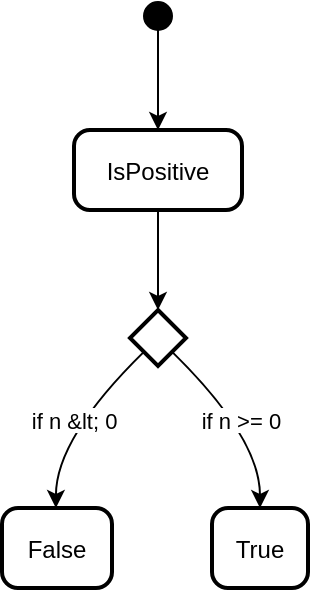 <mxfile version="26.2.14">
  <diagram name="Page-1" id="x3AwPRuGFZcXExeY8Mlq">
    <mxGraphModel dx="1426" dy="763" grid="1" gridSize="10" guides="1" tooltips="1" connect="1" arrows="1" fold="1" page="1" pageScale="1" pageWidth="850" pageHeight="1100" math="0" shadow="0">
      <root>
        <mxCell id="0" />
        <mxCell id="1" parent="0" />
        <mxCell id="2" value="" style="rhombus;strokeWidth=2;whiteSpace=wrap;" parent="1" vertex="1">
          <mxGeometry x="413" y="224" width="28" height="28" as="geometry" />
        </mxCell>
        <mxCell id="3" value="" style="ellipse;fillColor=strokeColor;" parent="1" vertex="1">
          <mxGeometry x="420" y="70" width="14" height="14" as="geometry" />
        </mxCell>
        <mxCell id="4" value="IsPositive" style="rounded=1;arcSize=20;strokeWidth=2" parent="1" vertex="1">
          <mxGeometry x="385" y="134" width="84" height="40" as="geometry" />
        </mxCell>
        <mxCell id="5" value="False" style="rounded=1;arcSize=20;strokeWidth=2" parent="1" vertex="1">
          <mxGeometry x="349" y="323" width="55" height="40" as="geometry" />
        </mxCell>
        <mxCell id="6" value="True" style="rounded=1;arcSize=20;strokeWidth=2" parent="1" vertex="1">
          <mxGeometry x="454" y="323" width="48" height="40" as="geometry" />
        </mxCell>
        <mxCell id="7" value="" style="curved=1;startArrow=none;;exitX=0.5;exitY=1;entryX=0.5;entryY=0;" parent="1" source="3" target="4" edge="1">
          <mxGeometry relative="1" as="geometry">
            <Array as="points" />
          </mxGeometry>
        </mxCell>
        <mxCell id="8" value="" style="curved=1;startArrow=none;;exitX=0.5;exitY=1;entryX=0.5;entryY=0;" parent="1" source="4" target="2" edge="1">
          <mxGeometry relative="1" as="geometry">
            <Array as="points" />
          </mxGeometry>
        </mxCell>
        <mxCell id="9" value="if n &amp;lt; 0" style="curved=1;startArrow=none;;exitX=0;exitY=0.99;entryX=0.49;entryY=0;" parent="1" source="2" target="5" edge="1">
          <mxGeometry relative="1" as="geometry">
            <Array as="points">
              <mxPoint x="376" y="288" />
            </Array>
          </mxGeometry>
        </mxCell>
        <mxCell id="10" value="if n &gt;= 0" style="curved=1;startArrow=none;;exitX=1;exitY=0.99;entryX=0.5;entryY=0;" parent="1" source="2" target="6" edge="1">
          <mxGeometry relative="1" as="geometry">
            <Array as="points">
              <mxPoint x="478" y="288" />
            </Array>
          </mxGeometry>
        </mxCell>
      </root>
    </mxGraphModel>
  </diagram>
</mxfile>
